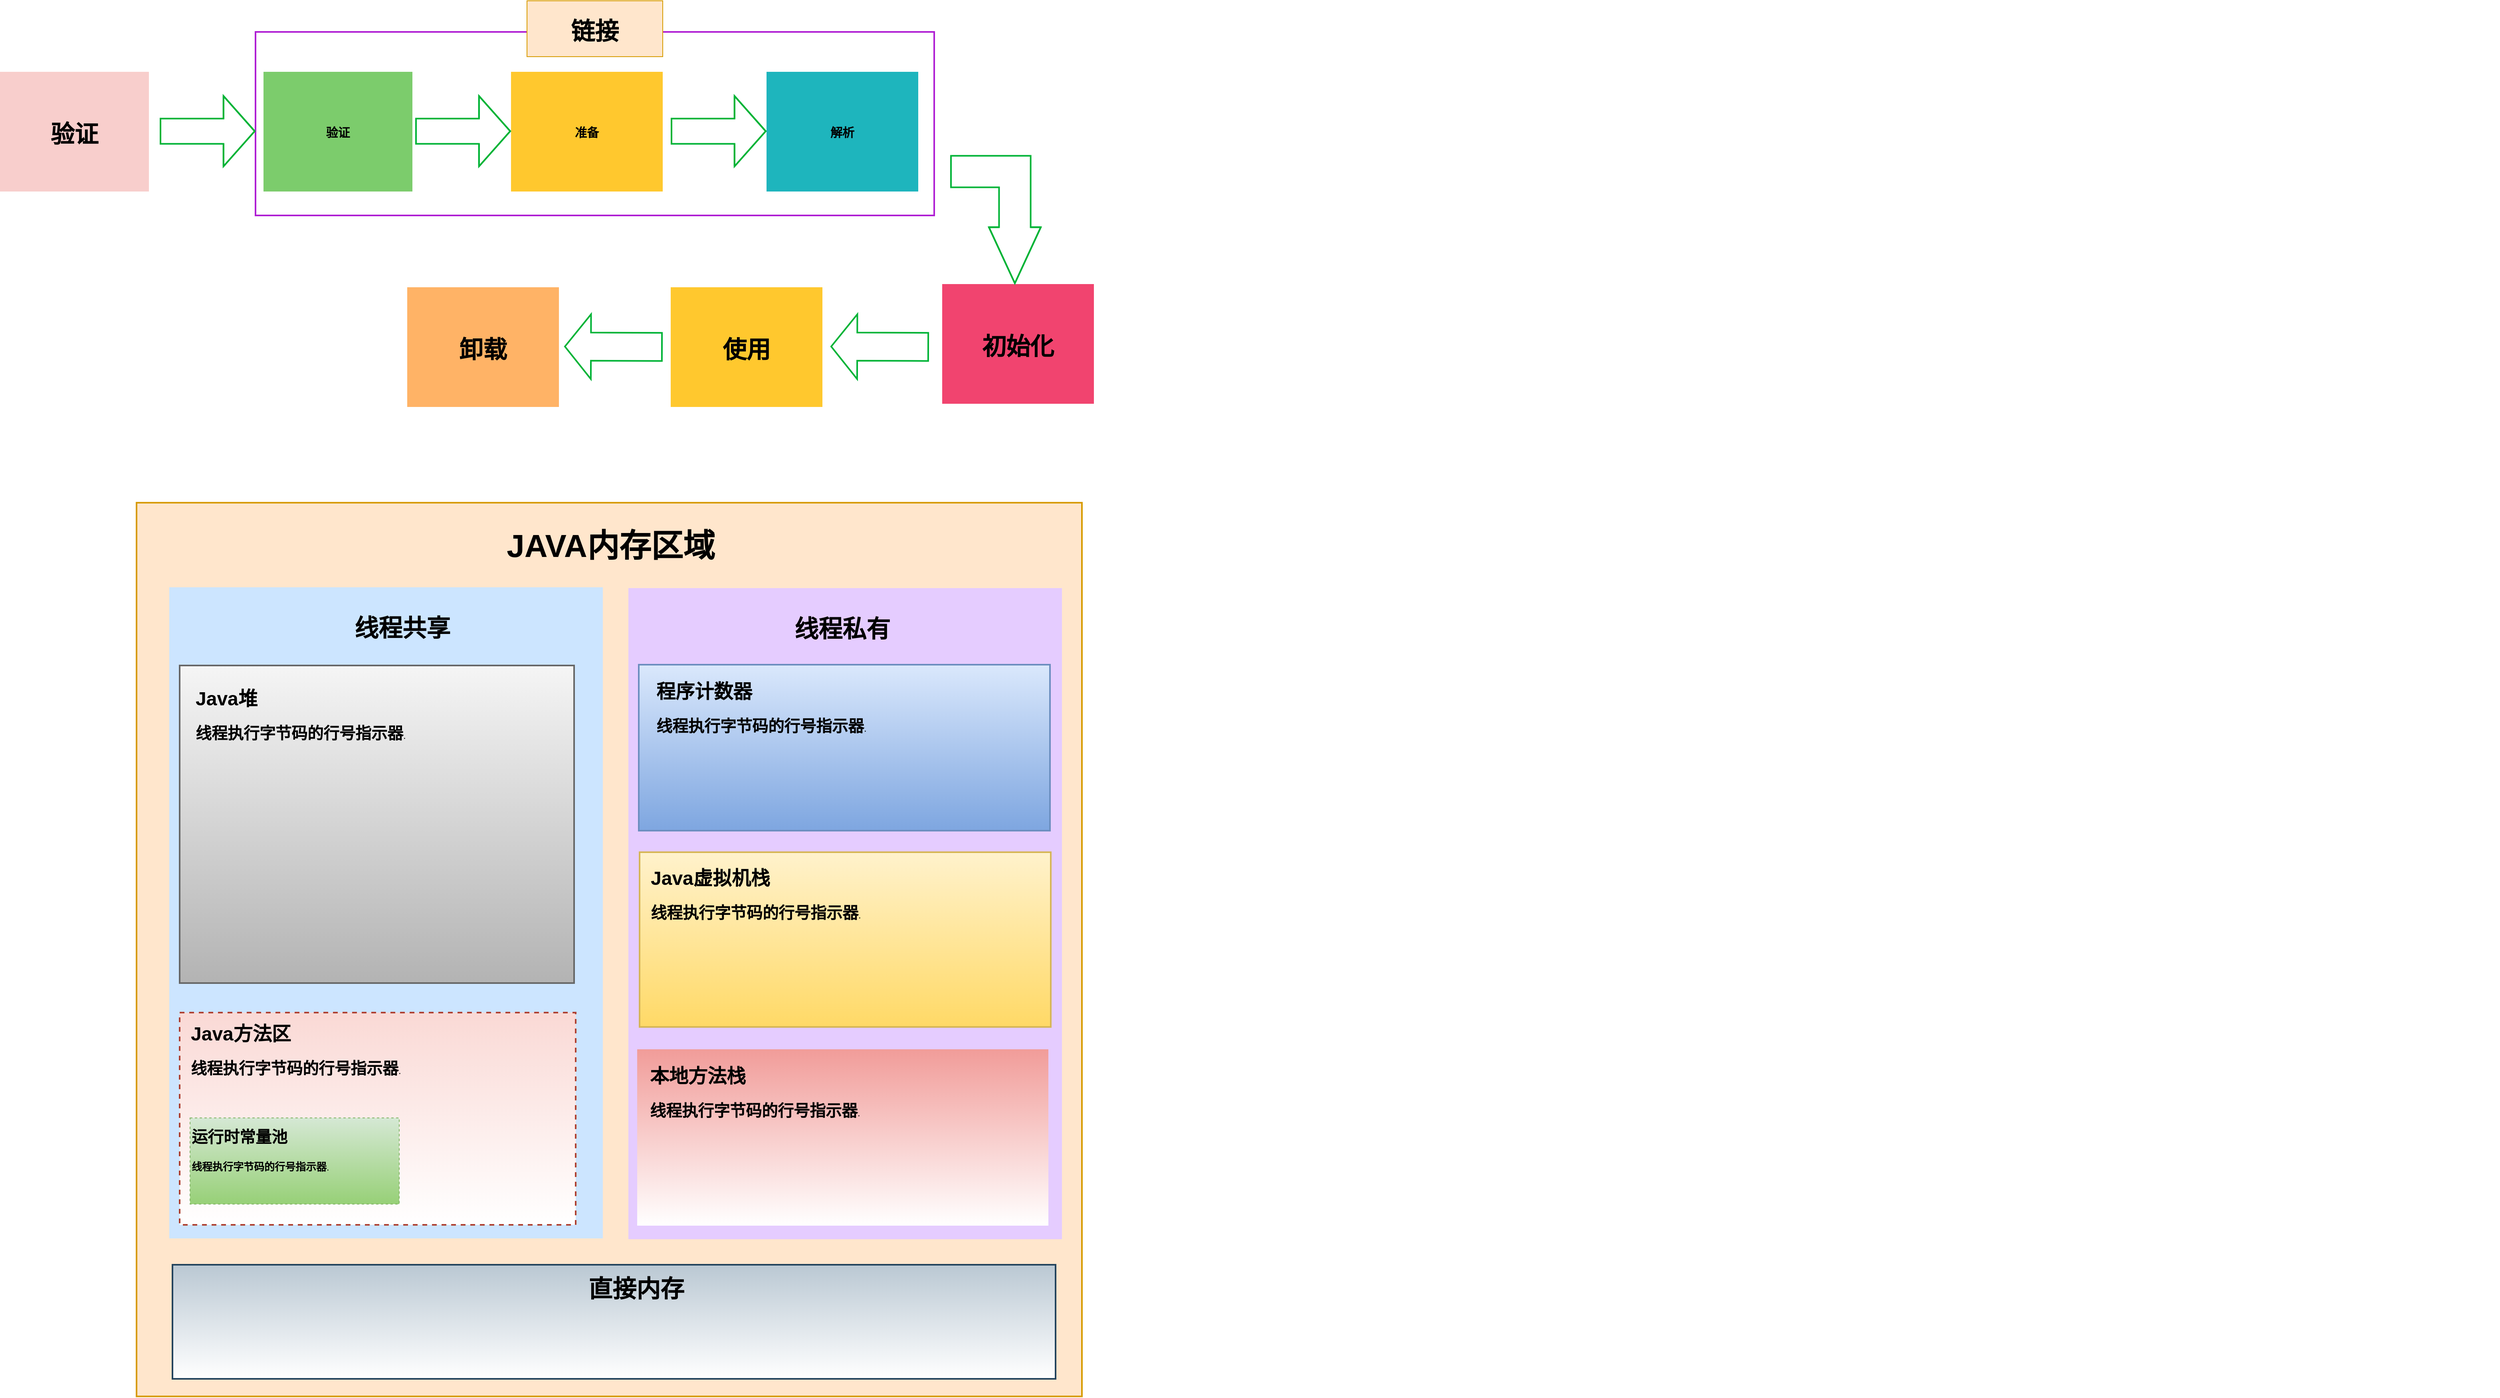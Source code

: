 <mxfile version="13.6.2" type="device"><diagram name="Page-1" id="12e1b939-464a-85fe-373e-61e167be1490"><mxGraphModel dx="2163" dy="1575" grid="1" gridSize="1" guides="1" tooltips="1" connect="1" arrows="1" fold="1" page="1" pageScale="1.5" pageWidth="827" pageHeight="1169" background="#ffffff" math="0" shadow="0"><root><mxCell id="0"/><mxCell id="1" parent="0"/><mxCell id="60da8b9f42644d3a-3" value="ATTRACT" style="text;html=1;strokeColor=none;fillColor=none;align=center;verticalAlign=middle;whiteSpace=wrap;rounded=0;shadow=0;fontSize=27;fontColor=#FFFFFF;fontStyle=1" parent="1" vertex="1"><mxGeometry x="2076" y="695" width="280" height="60" as="geometry"/></mxCell><mxCell id="60da8b9f42644d3a-4" value="Blog&lt;div&gt;Keywords&lt;/div&gt;&lt;div&gt;Social Media&lt;/div&gt;" style="text;html=1;strokeColor=none;fillColor=none;align=center;verticalAlign=middle;whiteSpace=wrap;rounded=0;shadow=0;fontSize=14;fontColor=#FFFFFF;" parent="1" vertex="1"><mxGeometry x="2076" y="995" width="280" height="90" as="geometry"/></mxCell><mxCell id="60da8b9f42644d3a-6" value="" style="line;strokeWidth=2;html=1;rounded=0;shadow=0;fontSize=27;align=center;fillColor=none;strokeColor=#FFFFFF;" parent="1" vertex="1"><mxGeometry x="2096" y="755" width="240" height="10" as="geometry"/></mxCell><mxCell id="60da8b9f42644d3a-7" value="" style="line;strokeWidth=2;html=1;rounded=0;shadow=0;fontSize=27;align=center;fillColor=none;strokeColor=#FFFFFF;" parent="1" vertex="1"><mxGeometry x="2096" y="975" width="240" height="10" as="geometry"/></mxCell><mxCell id="60da8b9f42644d3a-19" value="Forms&lt;div&gt;Calls-to-Action&lt;/div&gt;&lt;div&gt;Landing Pages&lt;/div&gt;" style="text;html=1;strokeColor=none;fillColor=none;align=center;verticalAlign=middle;whiteSpace=wrap;rounded=0;shadow=0;fontSize=14;fontColor=#FFFFFF;" parent="1" vertex="1"><mxGeometry x="2356" y="995" width="280" height="90" as="geometry"/></mxCell><mxCell id="60da8b9f42644d3a-20" value="" style="line;strokeWidth=2;html=1;rounded=0;shadow=0;fontSize=27;align=center;fillColor=none;strokeColor=#FFFFFF;" parent="1" vertex="1"><mxGeometry x="2376" y="755" width="240" height="10" as="geometry"/></mxCell><mxCell id="60da8b9f42644d3a-21" value="" style="line;strokeWidth=2;html=1;rounded=0;shadow=0;fontSize=27;align=center;fillColor=none;strokeColor=#FFFFFF;" parent="1" vertex="1"><mxGeometry x="2376" y="975" width="240" height="10" as="geometry"/></mxCell><mxCell id="60da8b9f42644d3a-25" value="CLOSE" style="text;html=1;strokeColor=none;fillColor=none;align=center;verticalAlign=middle;whiteSpace=wrap;rounded=0;shadow=0;fontSize=27;fontColor=#FFFFFF;fontStyle=1" parent="1" vertex="1"><mxGeometry x="2636" y="695" width="280" height="60" as="geometry"/></mxCell><mxCell id="60da8b9f42644d3a-26" value="Email&lt;div&gt;Signals&lt;/div&gt;&lt;div&gt;Workflows&lt;/div&gt;" style="text;html=1;strokeColor=none;fillColor=none;align=center;verticalAlign=middle;whiteSpace=wrap;rounded=0;shadow=0;fontSize=14;fontColor=#FFFFFF;" parent="1" vertex="1"><mxGeometry x="2636" y="995" width="280" height="90" as="geometry"/></mxCell><mxCell id="60da8b9f42644d3a-27" value="" style="line;strokeWidth=2;html=1;rounded=0;shadow=0;fontSize=27;align=center;fillColor=none;strokeColor=#FFFFFF;" parent="1" vertex="1"><mxGeometry x="2656" y="755" width="240" height="10" as="geometry"/></mxCell><mxCell id="60da8b9f42644d3a-28" value="" style="line;strokeWidth=2;html=1;rounded=0;shadow=0;fontSize=27;align=center;fillColor=none;strokeColor=#FFFFFF;" parent="1" vertex="1"><mxGeometry x="2656" y="975" width="240" height="10" as="geometry"/></mxCell><mxCell id="60da8b9f42644d3a-32" value="DELIGHT" style="text;html=1;strokeColor=none;fillColor=none;align=center;verticalAlign=middle;whiteSpace=wrap;rounded=0;shadow=0;fontSize=27;fontColor=#FFFFFF;fontStyle=1" parent="1" vertex="1"><mxGeometry x="2916" y="695" width="280" height="60" as="geometry"/></mxCell><mxCell id="60da8b9f42644d3a-33" value="Events&lt;div&gt;Social Inbox&lt;/div&gt;&lt;div&gt;Smart Content&lt;/div&gt;" style="text;html=1;strokeColor=none;fillColor=none;align=center;verticalAlign=middle;whiteSpace=wrap;rounded=0;shadow=0;fontSize=14;fontColor=#FFFFFF;" parent="1" vertex="1"><mxGeometry x="2916" y="995" width="280" height="90" as="geometry"/></mxCell><mxCell id="60da8b9f42644d3a-34" value="" style="line;strokeWidth=2;html=1;rounded=0;shadow=0;fontSize=27;align=center;fillColor=none;strokeColor=#FFFFFF;" parent="1" vertex="1"><mxGeometry x="2936" y="755" width="240" height="10" as="geometry"/></mxCell><mxCell id="60da8b9f42644d3a-35" value="" style="line;strokeWidth=2;html=1;rounded=0;shadow=0;fontSize=27;align=center;fillColor=none;strokeColor=#FFFFFF;" parent="1" vertex="1"><mxGeometry x="2936" y="975" width="240" height="10" as="geometry"/></mxCell><mxCell id="GL6rYNWJo4U4USzmfvcG-5" value="" style="rounded=0;whiteSpace=wrap;html=1;fillColor=none;strokeWidth=2;strokeColor=#AF1ED3;" parent="1" vertex="1"><mxGeometry x="386" y="383" width="850" height="230" as="geometry"/></mxCell><mxCell id="GL6rYNWJo4U4USzmfvcG-15" value="验证" style="fillColor=#7CCC6C;strokeColor=none;fontSize=15;fontStyle=1" parent="1" vertex="1"><mxGeometry x="396" y="433" width="186.5" height="150" as="geometry"/></mxCell><mxCell id="GL6rYNWJo4U4USzmfvcG-21" value="准备" style="fillColor=#FFC82E;strokeColor=none;fontSize=15;fontStyle=1" parent="1" vertex="1"><mxGeometry x="706" y="433" width="190" height="150" as="geometry"/></mxCell><mxCell id="GL6rYNWJo4U4USzmfvcG-22" value="解析" style="fillColor=#1EB5BD;strokeColor=none;fontSize=15;fontStyle=1" parent="1" vertex="1"><mxGeometry x="1026" y="433" width="190" height="150" as="geometry"/></mxCell><mxCell id="GL6rYNWJo4U4USzmfvcG-23" value="" style="edgeStyle=none;rounded=0;html=1;jettySize=auto;orthogonalLoop=1;strokeColor=#00B336;strokeWidth=2;fontColor=#000000;jumpStyle=none;endArrow=block;endFill=1;startArrow=none;shape=flexArrow;width=30.588;endSize=12.365;endWidth=54.602;" parent="1" edge="1"><mxGeometry width="100" relative="1" as="geometry"><mxPoint x="586" y="507.41" as="sourcePoint"/><mxPoint x="706" y="507.41" as="targetPoint"/><Array as="points"><mxPoint x="596" y="507.41"/></Array></mxGeometry></mxCell><mxCell id="GL6rYNWJo4U4USzmfvcG-24" value="" style="edgeStyle=none;rounded=0;html=1;jettySize=auto;orthogonalLoop=1;strokeColor=#00B336;strokeWidth=2;fontColor=#000000;jumpStyle=none;endArrow=block;endFill=1;startArrow=none;shape=flexArrow;endWidth=43.878;endSize=10.2;width=34.286;" parent="1" edge="1"><mxGeometry width="100" relative="1" as="geometry"><mxPoint x="1229.5" y="777.72" as="sourcePoint"/><mxPoint x="1106" y="777.29" as="targetPoint"/><Array as="points"/></mxGeometry></mxCell><mxCell id="GL6rYNWJo4U4USzmfvcG-26" style="edgeStyle=none;shape=flexArrow;rounded=0;orthogonalLoop=1;jettySize=auto;html=1;exitX=0.5;exitY=0;exitDx=0;exitDy=0;" parent="1" source="GL6rYNWJo4U4USzmfvcG-5" target="GL6rYNWJo4U4USzmfvcG-5" edge="1"><mxGeometry relative="1" as="geometry"/></mxCell><mxCell id="GL6rYNWJo4U4USzmfvcG-27" value="" style="edgeStyle=none;rounded=0;html=1;jettySize=auto;orthogonalLoop=1;strokeColor=#00B336;strokeWidth=2;fontColor=#000000;jumpStyle=none;endArrow=block;endFill=1;startArrow=none;shape=flexArrow;width=30.588;endSize=12.365;endWidth=54.602;" parent="1" edge="1"><mxGeometry width="100" relative="1" as="geometry"><mxPoint x="906" y="507.41" as="sourcePoint"/><mxPoint x="1026" y="507.41" as="targetPoint"/><Array as="points"><mxPoint x="916" y="507.41"/></Array></mxGeometry></mxCell><mxCell id="GL6rYNWJo4U4USzmfvcG-29" value="验证" style="strokeColor=none;fillColor=#F8CECC;fontSize=30;fontStyle=1" parent="1" vertex="1"><mxGeometry x="66" y="433" width="186.5" height="150" as="geometry"/></mxCell><mxCell id="GL6rYNWJo4U4USzmfvcG-30" value="" style="edgeStyle=none;rounded=0;html=1;jettySize=auto;orthogonalLoop=1;strokeColor=#00B336;strokeWidth=2;fontColor=#000000;jumpStyle=none;endArrow=block;endFill=1;startArrow=none;shape=flexArrow;width=30.588;endSize=12.365;endWidth=54.602;" parent="1" edge="1"><mxGeometry width="100" relative="1" as="geometry"><mxPoint x="266" y="507.41" as="sourcePoint"/><mxPoint x="386" y="507.41" as="targetPoint"/><Array as="points"><mxPoint x="276" y="507.41"/></Array></mxGeometry></mxCell><mxCell id="GL6rYNWJo4U4USzmfvcG-31" value="初始化" style="fillColor=#F1446F;strokeColor=none;fontStyle=1;fontSize=30;" parent="1" vertex="1"><mxGeometry x="1246" y="699" width="190" height="150" as="geometry"/></mxCell><mxCell id="GL6rYNWJo4U4USzmfvcG-32" value="" style="edgeStyle=none;rounded=0;html=1;jettySize=auto;orthogonalLoop=1;strokeColor=#00B336;strokeWidth=2;fontColor=#000000;jumpStyle=none;endArrow=block;endFill=1;startArrow=none;shape=flexArrow;width=38.571;endSize=22.757;endWidth=23.469;entryX=0.479;entryY=0;entryDx=0;entryDy=0;entryPerimeter=0;" parent="1" target="GL6rYNWJo4U4USzmfvcG-31" edge="1"><mxGeometry width="100" relative="1" as="geometry"><mxPoint x="1256.0" y="558.0" as="sourcePoint"/><mxPoint x="1397" y="673" as="targetPoint"/><Array as="points"><mxPoint x="1386" y="558"/><mxPoint x="1337" y="558"/></Array></mxGeometry></mxCell><mxCell id="GL6rYNWJo4U4USzmfvcG-33" value="使用" style="fillColor=#FFC82E;strokeColor=none;fontSize=30;fontStyle=1" parent="1" vertex="1"><mxGeometry x="906" y="703" width="190" height="150" as="geometry"/></mxCell><mxCell id="GL6rYNWJo4U4USzmfvcG-34" value="卸载" style="strokeColor=none;fillColor=#FFB366;fontSize=30;fontStyle=1" parent="1" vertex="1"><mxGeometry x="576" y="703" width="190" height="150" as="geometry"/></mxCell><mxCell id="GL6rYNWJo4U4USzmfvcG-37" value="" style="edgeStyle=none;rounded=0;html=1;jettySize=auto;orthogonalLoop=1;strokeColor=#00B336;strokeWidth=2;fontColor=#000000;jumpStyle=none;endArrow=block;endFill=1;startArrow=none;shape=flexArrow;endWidth=43.878;endSize=10.2;width=34.286;" parent="1" edge="1"><mxGeometry width="100" relative="1" as="geometry"><mxPoint x="896" y="777.72" as="sourcePoint"/><mxPoint x="772.5" y="777.29" as="targetPoint"/><Array as="points"/></mxGeometry></mxCell><mxCell id="GL6rYNWJo4U4USzmfvcG-40" value="链接" style="strokeColor=#d79b00;fillColor=#ffe6cc;fontStyle=1;fontSize=30;fontFamily=Helvetica;" parent="1" vertex="1"><mxGeometry x="726" y="344" width="170" height="70" as="geometry"/></mxCell><mxCell id="y4i219dJdRLaX0j_eu0C-2" value="" style="rounded=0;whiteSpace=wrap;html=1;strokeWidth=2;fillColor=#ffe6cc;strokeColor=#d79b00;" parent="1" vertex="1"><mxGeometry x="237" y="973" width="1184" height="1120" as="geometry"/></mxCell><mxCell id="y4i219dJdRLaX0j_eu0C-5" value="" style="strokeColor=none;fillColor=#CCE5FF;" parent="1" vertex="1"><mxGeometry x="278" y="1079" width="543" height="816" as="geometry"/></mxCell><mxCell id="y4i219dJdRLaX0j_eu0C-7" value="" style="strokeColor=none;fillColor=#E5CCFF;" parent="1" vertex="1"><mxGeometry x="853" y="1080" width="543" height="816" as="geometry"/></mxCell><mxCell id="NzCRGaOKvNpwmpXRL6yz-1" value="" style="rounded=0;whiteSpace=wrap;html=1;strokeWidth=2;strokeColor=#23445d;fillColor=#bac8d3;gradientColor=#ffffff;" parent="1" vertex="1"><mxGeometry x="282" y="1928" width="1106" height="143" as="geometry"/></mxCell><mxCell id="NzCRGaOKvNpwmpXRL6yz-3" value="" style="rounded=0;whiteSpace=wrap;html=1;strokeColor=#666666;strokeWidth=2;fillColor=#f5f5f5;gradientColor=#b3b3b3;" parent="1" vertex="1"><mxGeometry x="291" y="1177" width="494" height="398" as="geometry"/></mxCell><mxCell id="NzCRGaOKvNpwmpXRL6yz-4" value="" style="rounded=0;whiteSpace=wrap;html=1;strokeColor=#ae4132;strokeWidth=2;dashed=1;fillColor=#fad9d5;gradientColor=#ffffff;" parent="1" vertex="1"><mxGeometry x="291" y="1612" width="496" height="266" as="geometry"/></mxCell><mxCell id="NzCRGaOKvNpwmpXRL6yz-5" value="" style="rounded=0;whiteSpace=wrap;html=1;fillColor=#dae8fc;strokeColor=#6c8ebf;strokeWidth=2;gradientColor=#7ea6e0;" parent="1" vertex="1"><mxGeometry x="866" y="1176" width="515" height="208" as="geometry"/></mxCell><mxCell id="NzCRGaOKvNpwmpXRL6yz-6" value="" style="rounded=0;whiteSpace=wrap;html=1;strokeWidth=2;gradientColor=#ffffff;strokeColor=none;fillColor=#F19C99;" parent="1" vertex="1"><mxGeometry x="864" y="1658" width="515" height="221" as="geometry"/></mxCell><mxCell id="NzCRGaOKvNpwmpXRL6yz-7" value="" style="rounded=0;whiteSpace=wrap;html=1;fillColor=#fff2cc;strokeColor=#d6b656;strokeWidth=2;gradientColor=#ffd966;" parent="1" vertex="1"><mxGeometry x="867" y="1411" width="515" height="219" as="geometry"/></mxCell><mxCell id="rfTPYxl7y6Cxr7AxGaSO-3" value="JAVA内存区域" style="text;html=1;strokeColor=none;fillColor=none;align=center;verticalAlign=middle;whiteSpace=wrap;rounded=0;fontSize=40;fontStyle=1" parent="1" vertex="1"><mxGeometry x="650" y="980" width="362" height="92" as="geometry"/></mxCell><mxCell id="rfTPYxl7y6Cxr7AxGaSO-5" value="线程共享" style="text;html=1;strokeColor=none;fillColor=none;align=center;verticalAlign=middle;whiteSpace=wrap;rounded=0;fontSize=30;fontStyle=1" parent="1" vertex="1"><mxGeometry x="456" y="1120" width="228" height="20" as="geometry"/></mxCell><mxCell id="rfTPYxl7y6Cxr7AxGaSO-6" value="线程私有" style="text;html=1;strokeColor=none;fillColor=none;align=center;verticalAlign=middle;whiteSpace=wrap;rounded=0;fontSize=30;fontStyle=1" parent="1" vertex="1"><mxGeometry x="1007" y="1121" width="228" height="20" as="geometry"/></mxCell><mxCell id="rfTPYxl7y6Cxr7AxGaSO-13" value="" style="fillColor=#d5e8d4;strokeColor=#82b366;dashed=1;fontSize=30;gradientColor=#97d077;" parent="1" vertex="1"><mxGeometry x="304" y="1744" width="262" height="108" as="geometry"/></mxCell><mxCell id="rfTPYxl7y6Cxr7AxGaSO-15" value="直接内存" style="text;html=1;strokeColor=none;fillColor=none;align=center;verticalAlign=middle;whiteSpace=wrap;rounded=0;dashed=1;fontSize=30;fontStyle=1" parent="1" vertex="1"><mxGeometry x="766" y="1948" width="194" height="20" as="geometry"/></mxCell><mxCell id="ClRIMArZpfWX9VYSTAa7-1" value="&lt;h1&gt;程序计数器&lt;/h1&gt;&lt;p&gt;&lt;b&gt;&lt;font style=&quot;font-size: 20px&quot;&gt;线程执行字节码的行号指示器&lt;/font&gt;&lt;/b&gt;.&lt;/p&gt;" style="text;html=1;strokeColor=none;fillColor=none;spacing=5;spacingTop=-20;whiteSpace=wrap;overflow=hidden;rounded=0;" vertex="1" parent="1"><mxGeometry x="883" y="1190" width="292" height="120" as="geometry"/></mxCell><mxCell id="ClRIMArZpfWX9VYSTAa7-2" value="&lt;h1&gt;Java堆&lt;/h1&gt;&lt;p&gt;&lt;b&gt;&lt;font style=&quot;font-size: 20px&quot;&gt;线程执行字节码的行号指示器&lt;/font&gt;&lt;/b&gt;.&lt;/p&gt;" style="text;html=1;strokeColor=none;fillColor=none;spacing=5;spacingTop=-20;whiteSpace=wrap;overflow=hidden;rounded=0;" vertex="1" parent="1"><mxGeometry x="306" y="1199" width="340" height="120" as="geometry"/></mxCell><mxCell id="ClRIMArZpfWX9VYSTAa7-3" value="&lt;h1&gt;Java方法区&lt;/h1&gt;&lt;p&gt;&lt;b&gt;&lt;font style=&quot;font-size: 20px&quot;&gt;线程执行字节码的行号指示器&lt;/font&gt;&lt;/b&gt;.&lt;/p&gt;" style="text;html=1;strokeColor=none;fillColor=none;spacing=5;spacingTop=-20;whiteSpace=wrap;overflow=hidden;rounded=0;" vertex="1" parent="1"><mxGeometry x="300" y="1619" width="292" height="120" as="geometry"/></mxCell><mxCell id="ClRIMArZpfWX9VYSTAa7-4" value="&lt;h1&gt;Java虚拟机栈&lt;/h1&gt;&lt;p&gt;&lt;b&gt;&lt;font style=&quot;font-size: 20px&quot;&gt;线程执行字节码的行号指示器&lt;/font&gt;&lt;/b&gt;.&lt;/p&gt;" style="text;html=1;strokeColor=none;fillColor=none;spacing=5;spacingTop=-20;whiteSpace=wrap;overflow=hidden;rounded=0;" vertex="1" parent="1"><mxGeometry x="876" y="1424" width="292" height="120" as="geometry"/></mxCell><mxCell id="ClRIMArZpfWX9VYSTAa7-5" value="&lt;h1&gt;本地方法栈&lt;/h1&gt;&lt;p&gt;&lt;b&gt;&lt;font style=&quot;font-size: 20px&quot;&gt;线程执行字节码的行号指示器&lt;/font&gt;&lt;/b&gt;.&lt;/p&gt;" style="text;html=1;strokeColor=none;fillColor=none;spacing=5;spacingTop=-20;whiteSpace=wrap;overflow=hidden;rounded=0;" vertex="1" parent="1"><mxGeometry x="875" y="1672" width="292" height="120" as="geometry"/></mxCell><mxCell id="ClRIMArZpfWX9VYSTAa7-6" value="&lt;h1&gt;&lt;font style=&quot;font-size: 20px&quot;&gt;运行时常量池&lt;/font&gt;&lt;/h1&gt;&lt;p&gt;&lt;b&gt;&lt;font style=&quot;font-size: 13px&quot;&gt;线程执行字节码的行号指示器&lt;/font&gt;&lt;/b&gt;.&lt;/p&gt;" style="text;html=1;strokeColor=none;fillColor=none;spacing=5;spacingTop=-20;whiteSpace=wrap;overflow=hidden;rounded=0;" vertex="1" parent="1"><mxGeometry x="301" y="1747" width="265" height="107" as="geometry"/></mxCell></root></mxGraphModel></diagram></mxfile>